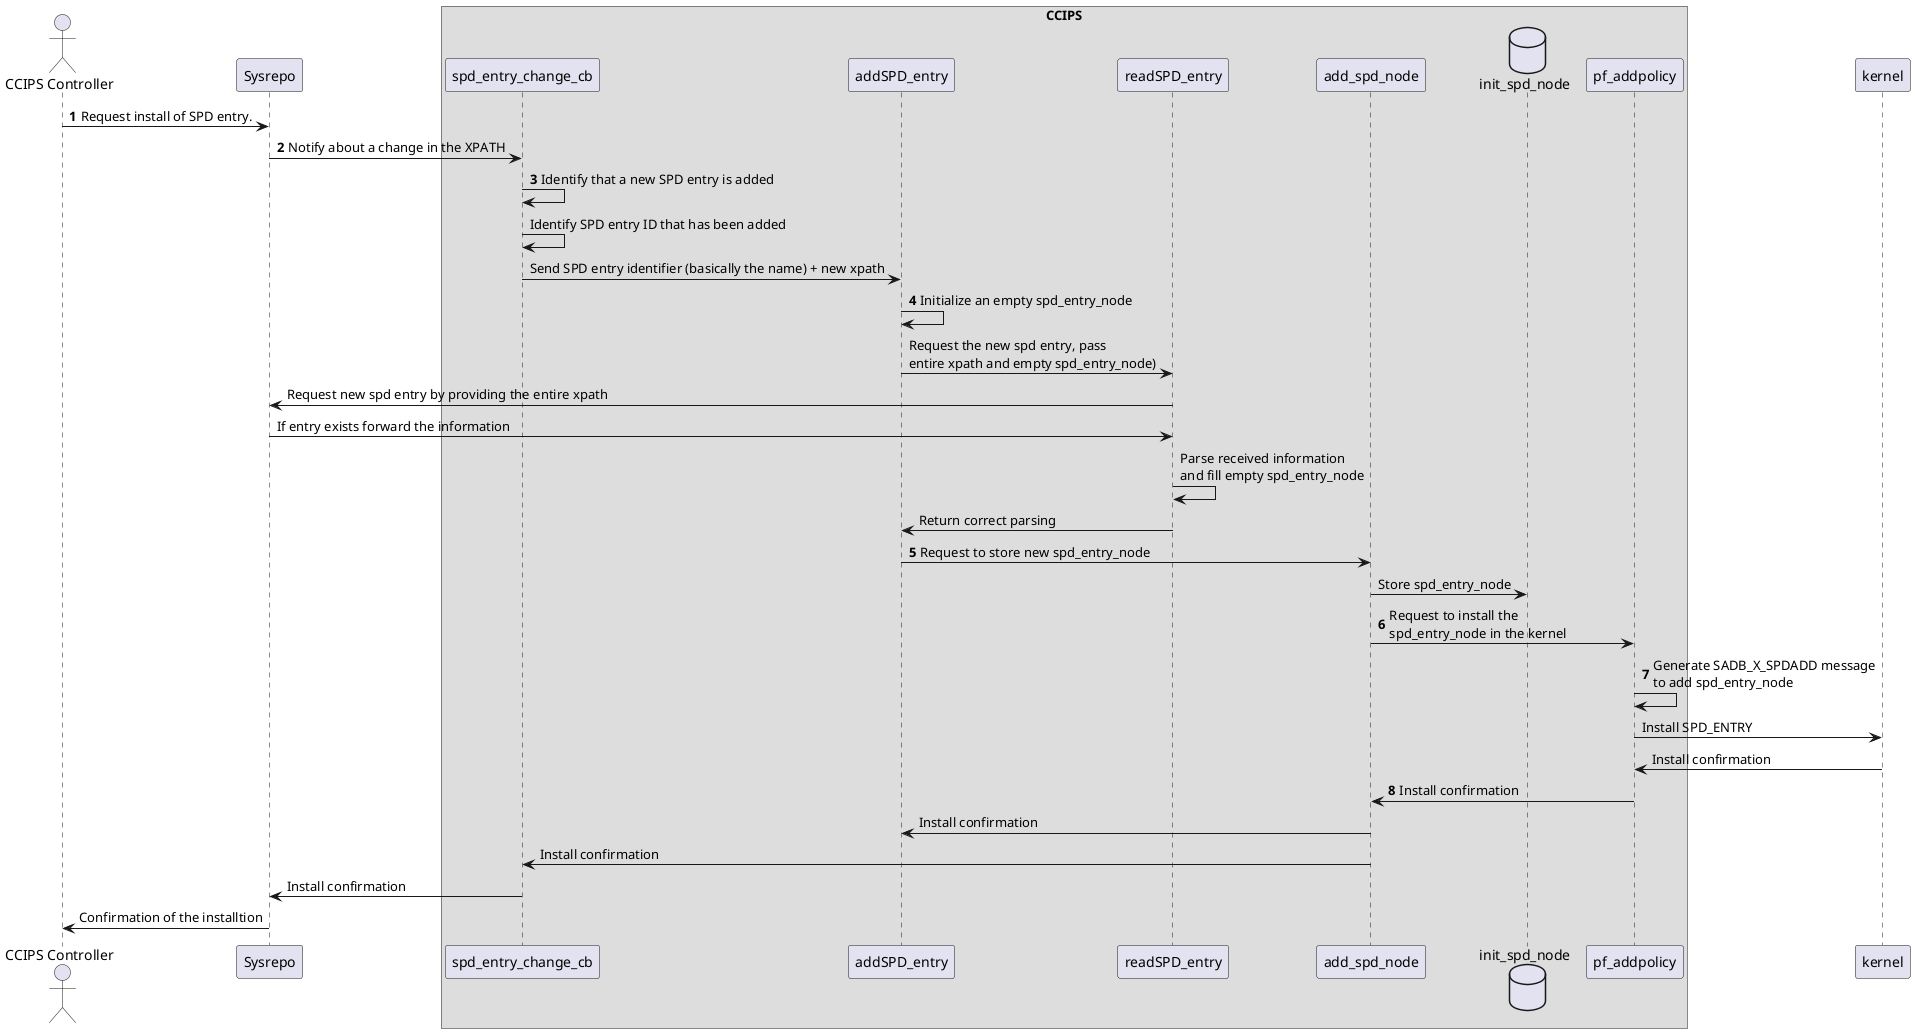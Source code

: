 @startuml
Actor C as "CCIPS Controller"
participant S as "Sysrepo"
box CCIPS
participant sac as "spd_entry_change_cb"
participant sacl as "addSPD_entry"
participant rsa as "readSPD_entry"
participant sal as "add_spd_node"
database l as "init_spd_node"
participant pfa as "pf_addpolicy"
end box
participant K as "kernel"
autonumber
C -> S: Request install of SPD entry.
S -> sac: Notify about a change in the XPATH
sac -> sac: Identify that a new SPD entry is added
autonumber stop
sac -> sac: Identify SPD entry ID that has been added
sac -> sacl: Send SPD entry identifier (basically the name) + new xpath
autonumber resume
sacl -> sacl: Initialize an empty spd_entry_node 
autonumber stop
sacl -> rsa: Request the new spd entry, pass\nentire xpath and empty spd_entry_node)
rsa -> S: Request new spd entry by providing the entire xpath
S -> rsa: If entry exists forward the information
rsa -> rsa: Parse received information\nand fill empty spd_entry_node
rsa -> sacl: Return correct parsing
autonumber resume
sacl -> sal: Request to store new spd_entry_node
autonumber stop
sal -> l: Store spd_entry_node
autonumber resume
sal -> pfa: Request to install the\nspd_entry_node in the kernel
pfa -> pfa: Generate SADB_X_SPDADD message\nto add spd_entry_node
autonumber stop
pfa -> K: Install SPD_ENTRY
K -> pfa: Install confirmation
autonumber resume
pfa -> sal: Install confirmation
autonumber stop
sal -> sacl: Install confirmation
sal -> sac: Install confirmation
sac -> S: Install confirmation
S -> C: Confirmation of the installtion
@enduml